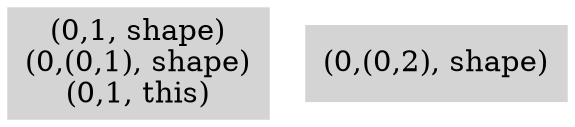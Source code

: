 digraph { 
3449 [shape=box,style=filled,color=".0 .0 .83",label="(0,1, shape)\n(0,(0,1), shape)\n(0,1, this)"];
3450 [shape=box,style=filled,color=".0 .0 .83",label="(0,(0,2), shape)"];
}